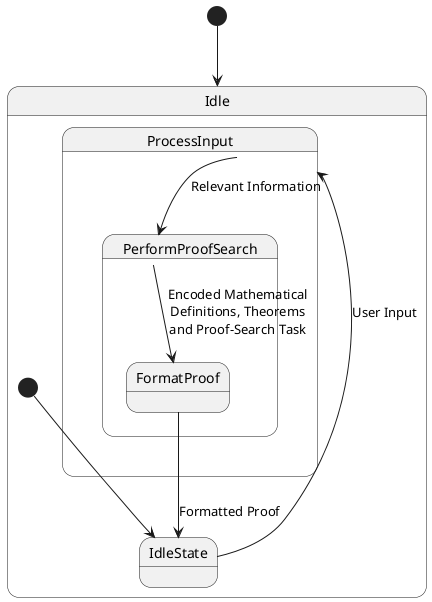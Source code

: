 @startuml
[*] --> Idle

state Idle {
  [*] --> IdleState
  IdleState --> ProcessInput : User Input
}

state ProcessInput {
  ProcessInput --> PerformProofSearch : Relevant Information
}

state PerformProofSearch {
  PerformProofSearch --> FormatProof : Encoded Mathematical\nDefinitions, Theorems\nand Proof-Search Task
}

state FormatProof {
  FormatProof --> IdleState : Formatted Proof
}

@enduml

